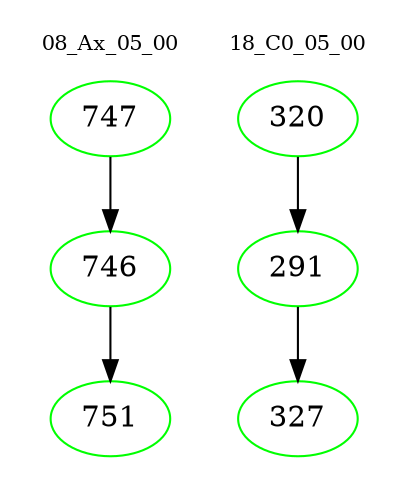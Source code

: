 digraph{
subgraph cluster_0 {
color = white
label = "08_Ax_05_00";
fontsize=10;
T0_747 [label="747", color="green"]
T0_747 -> T0_746 [color="black"]
T0_746 [label="746", color="green"]
T0_746 -> T0_751 [color="black"]
T0_751 [label="751", color="green"]
}
subgraph cluster_1 {
color = white
label = "18_C0_05_00";
fontsize=10;
T1_320 [label="320", color="green"]
T1_320 -> T1_291 [color="black"]
T1_291 [label="291", color="green"]
T1_291 -> T1_327 [color="black"]
T1_327 [label="327", color="green"]
}
}
